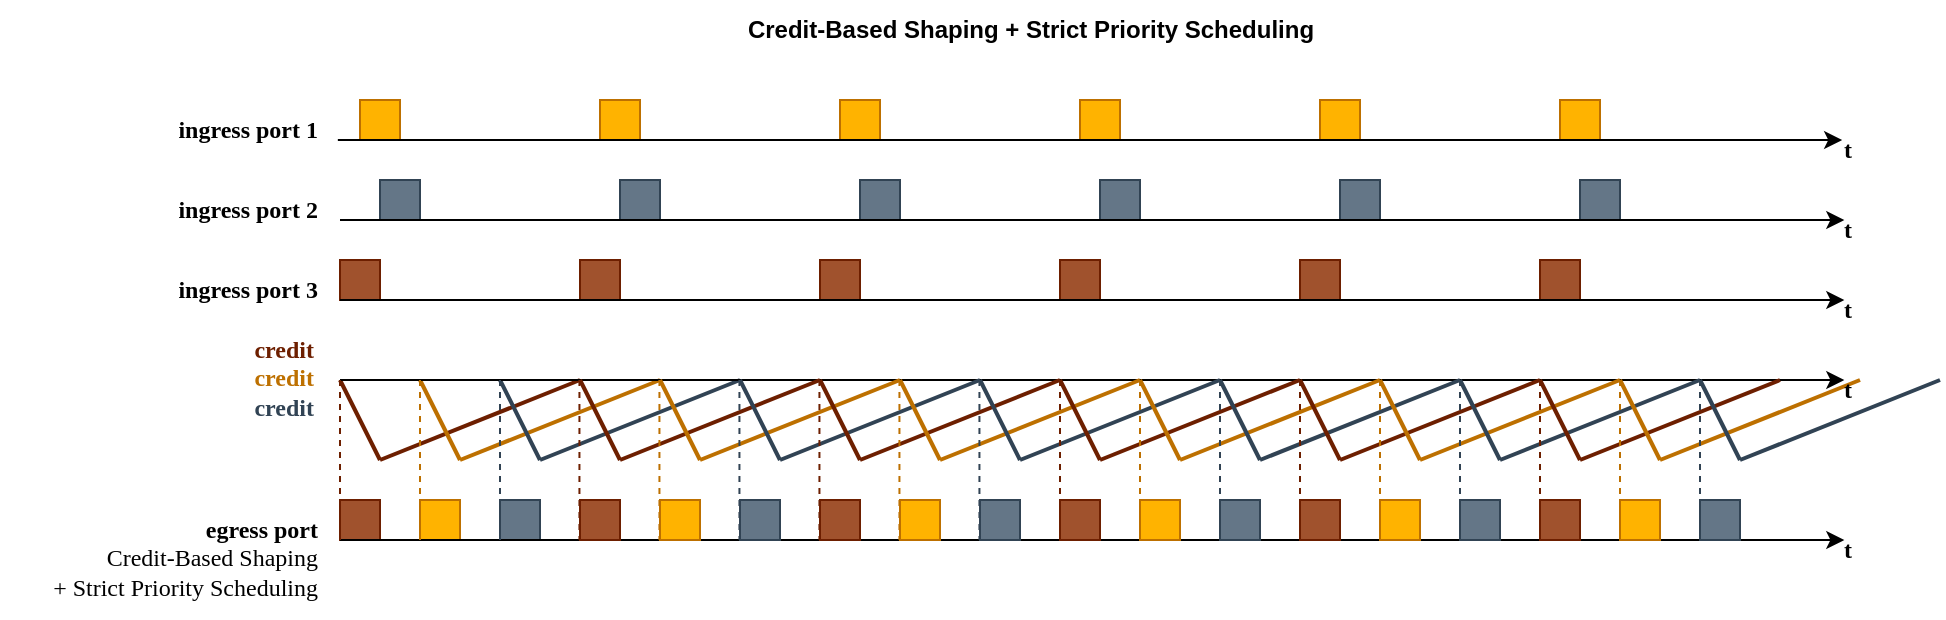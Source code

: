 <mxfile version="27.0.9">
  <diagram id="zRbqeLraV6NcUAKqtsca" name="Page-1">
    <mxGraphModel dx="970" dy="660" grid="1" gridSize="10" guides="1" tooltips="1" connect="1" arrows="1" fold="1" page="1" pageScale="1" pageWidth="827" pageHeight="1169" background="#ffffff" math="0" shadow="0">
      <root>
        <mxCell id="0" />
        <mxCell id="1" parent="0" />
        <mxCell id="Axhu6hIH_rqUG2sfCTC3-105" value="" style="endArrow=none;html=1;rounded=0;exitX=0;exitY=1;exitDx=0;exitDy=0;fillColor=#a0522d;strokeColor=#6D1F00;strokeWidth=2;" parent="1" edge="1">
          <mxGeometry width="50" height="50" relative="1" as="geometry">
            <mxPoint x="230" y="270" as="sourcePoint" />
            <mxPoint x="250" y="310" as="targetPoint" />
          </mxGeometry>
        </mxCell>
        <mxCell id="Axhu6hIH_rqUG2sfCTC3-106" value="" style="endArrow=none;html=1;rounded=0;fillColor=#a0522d;strokeColor=#6D1F00;entryX=0;entryY=1;entryDx=0;entryDy=0;strokeWidth=2;" parent="1" edge="1">
          <mxGeometry width="50" height="50" relative="1" as="geometry">
            <mxPoint x="250" y="310" as="sourcePoint" />
            <mxPoint x="350" y="270" as="targetPoint" />
          </mxGeometry>
        </mxCell>
        <mxCell id="Axhu6hIH_rqUG2sfCTC3-107" value="" style="endArrow=none;html=1;rounded=0;exitX=0;exitY=1;exitDx=0;exitDy=0;fillColor=#f0a30a;strokeColor=#BD7000;strokeWidth=2;" parent="1" edge="1">
          <mxGeometry width="50" height="50" relative="1" as="geometry">
            <mxPoint x="270" y="270" as="sourcePoint" />
            <mxPoint x="290" y="310" as="targetPoint" />
          </mxGeometry>
        </mxCell>
        <mxCell id="Axhu6hIH_rqUG2sfCTC3-108" value="" style="endArrow=none;html=1;rounded=0;fillColor=#f0a30a;strokeColor=#BD7000;entryX=0;entryY=1;entryDx=0;entryDy=0;strokeWidth=2;" parent="1" edge="1">
          <mxGeometry width="50" height="50" relative="1" as="geometry">
            <mxPoint x="290" y="310" as="sourcePoint" />
            <mxPoint x="390" y="270" as="targetPoint" />
          </mxGeometry>
        </mxCell>
        <mxCell id="Axhu6hIH_rqUG2sfCTC3-109" value="" style="endArrow=none;html=1;rounded=0;exitX=0;exitY=1;exitDx=0;exitDy=0;fillColor=#647687;strokeColor=#314354;strokeWidth=2;" parent="1" edge="1">
          <mxGeometry width="50" height="50" relative="1" as="geometry">
            <mxPoint x="310" y="270" as="sourcePoint" />
            <mxPoint x="330" y="310" as="targetPoint" />
          </mxGeometry>
        </mxCell>
        <mxCell id="Axhu6hIH_rqUG2sfCTC3-110" value="" style="endArrow=none;html=1;rounded=0;fillColor=#647687;strokeColor=#314354;entryX=0;entryY=1;entryDx=0;entryDy=0;strokeWidth=2;" parent="1" edge="1">
          <mxGeometry width="50" height="50" relative="1" as="geometry">
            <mxPoint x="330" y="310" as="sourcePoint" />
            <mxPoint x="430" y="270" as="targetPoint" />
          </mxGeometry>
        </mxCell>
        <mxCell id="Axhu6hIH_rqUG2sfCTC3-111" value="" style="endArrow=classic;html=1;rounded=0;strokeColor=#000000;fontColor=#FFFFFF;labelBackgroundColor=none;" parent="1" edge="1">
          <mxGeometry width="50" height="50" relative="1" as="geometry">
            <mxPoint x="230" y="270" as="sourcePoint" />
            <mxPoint x="982.162" y="270" as="targetPoint" />
          </mxGeometry>
        </mxCell>
        <mxCell id="Axhu6hIH_rqUG2sfCTC3-112" value="&lt;font style=&quot;&quot; face=&quot;Times New Roman&quot;&gt;&lt;font style=&quot;&quot;&gt;&lt;b&gt;egress port&lt;/b&gt;&lt;br&gt;Credit-Based Shaping &lt;br&gt;+ Strict Priority Scheduling&lt;/font&gt;&lt;/font&gt;" style="text;html=1;align=right;verticalAlign=middle;resizable=0;points=[];autosize=1;strokeColor=none;fillColor=none;fontColor=#000000;" parent="1" vertex="1">
          <mxGeometry x="60" y="329" width="160" height="60" as="geometry" />
        </mxCell>
        <mxCell id="Axhu6hIH_rqUG2sfCTC3-113" value="&lt;b&gt;&lt;font face=&quot;Times New Roman&quot;&gt;&lt;font&gt;t&lt;/font&gt;&lt;/font&gt;&lt;/b&gt;" style="text;html=1;align=left;verticalAlign=middle;resizable=0;points=[];autosize=1;strokeColor=none;fillColor=none;fontColor=#000000;labelBackgroundColor=none;" parent="1" vertex="1">
          <mxGeometry x="980" y="140" width="30" height="30" as="geometry" />
        </mxCell>
        <mxCell id="Axhu6hIH_rqUG2sfCTC3-114" value="" style="endArrow=none;html=1;rounded=0;exitX=0;exitY=1;exitDx=0;exitDy=0;fillColor=#a0522d;strokeColor=#6D1F00;strokeWidth=2;" parent="1" edge="1">
          <mxGeometry width="50" height="50" relative="1" as="geometry">
            <mxPoint x="350" y="270" as="sourcePoint" />
            <mxPoint x="370" y="310" as="targetPoint" />
          </mxGeometry>
        </mxCell>
        <mxCell id="Axhu6hIH_rqUG2sfCTC3-115" value="" style="endArrow=none;html=1;rounded=0;fillColor=#a0522d;strokeColor=#6D1F00;entryX=0;entryY=1;entryDx=0;entryDy=0;strokeWidth=2;" parent="1" edge="1">
          <mxGeometry width="50" height="50" relative="1" as="geometry">
            <mxPoint x="370" y="310" as="sourcePoint" />
            <mxPoint x="470" y="270" as="targetPoint" />
          </mxGeometry>
        </mxCell>
        <mxCell id="Axhu6hIH_rqUG2sfCTC3-116" value="" style="endArrow=none;html=1;rounded=0;exitX=0;exitY=1;exitDx=0;exitDy=0;fillColor=#f0a30a;strokeColor=#BD7000;strokeWidth=2;" parent="1" edge="1">
          <mxGeometry width="50" height="50" relative="1" as="geometry">
            <mxPoint x="390" y="270" as="sourcePoint" />
            <mxPoint x="410" y="310" as="targetPoint" />
          </mxGeometry>
        </mxCell>
        <mxCell id="Axhu6hIH_rqUG2sfCTC3-117" value="" style="endArrow=none;html=1;rounded=0;fillColor=#f0a30a;strokeColor=#BD7000;entryX=0;entryY=1;entryDx=0;entryDy=0;strokeWidth=2;" parent="1" edge="1">
          <mxGeometry width="50" height="50" relative="1" as="geometry">
            <mxPoint x="410" y="310" as="sourcePoint" />
            <mxPoint x="510" y="270" as="targetPoint" />
          </mxGeometry>
        </mxCell>
        <mxCell id="Axhu6hIH_rqUG2sfCTC3-118" value="" style="endArrow=none;html=1;rounded=0;exitX=0;exitY=1;exitDx=0;exitDy=0;fillColor=#647687;strokeColor=#314354;strokeWidth=2;" parent="1" edge="1">
          <mxGeometry width="50" height="50" relative="1" as="geometry">
            <mxPoint x="430" y="270" as="sourcePoint" />
            <mxPoint x="450" y="310" as="targetPoint" />
          </mxGeometry>
        </mxCell>
        <mxCell id="Axhu6hIH_rqUG2sfCTC3-119" value="" style="endArrow=none;html=1;rounded=0;fillColor=#647687;strokeColor=#314354;entryX=0;entryY=1;entryDx=0;entryDy=0;strokeWidth=2;" parent="1" edge="1">
          <mxGeometry width="50" height="50" relative="1" as="geometry">
            <mxPoint x="450" y="310" as="sourcePoint" />
            <mxPoint x="550" y="270" as="targetPoint" />
          </mxGeometry>
        </mxCell>
        <mxCell id="Axhu6hIH_rqUG2sfCTC3-120" value="" style="endArrow=none;html=1;rounded=0;exitX=0;exitY=1;exitDx=0;exitDy=0;fillColor=#a0522d;strokeColor=#6D1F00;strokeWidth=2;" parent="1" edge="1">
          <mxGeometry width="50" height="50" relative="1" as="geometry">
            <mxPoint x="470" y="270" as="sourcePoint" />
            <mxPoint x="490" y="310" as="targetPoint" />
          </mxGeometry>
        </mxCell>
        <mxCell id="Axhu6hIH_rqUG2sfCTC3-121" value="" style="endArrow=none;html=1;rounded=0;fillColor=#a0522d;strokeColor=#6D1F00;entryX=0;entryY=1;entryDx=0;entryDy=0;strokeWidth=2;" parent="1" edge="1">
          <mxGeometry width="50" height="50" relative="1" as="geometry">
            <mxPoint x="490" y="310" as="sourcePoint" />
            <mxPoint x="590" y="270" as="targetPoint" />
          </mxGeometry>
        </mxCell>
        <mxCell id="Axhu6hIH_rqUG2sfCTC3-122" value="" style="endArrow=none;html=1;rounded=0;exitX=0;exitY=1;exitDx=0;exitDy=0;fillColor=#f0a30a;strokeColor=#BD7000;strokeWidth=2;" parent="1" edge="1">
          <mxGeometry width="50" height="50" relative="1" as="geometry">
            <mxPoint x="510" y="270" as="sourcePoint" />
            <mxPoint x="530" y="310" as="targetPoint" />
          </mxGeometry>
        </mxCell>
        <mxCell id="Axhu6hIH_rqUG2sfCTC3-123" value="" style="endArrow=none;html=1;rounded=0;fillColor=#f0a30a;strokeColor=#BD7000;entryX=0;entryY=1;entryDx=0;entryDy=0;strokeWidth=2;" parent="1" edge="1">
          <mxGeometry width="50" height="50" relative="1" as="geometry">
            <mxPoint x="530" y="310" as="sourcePoint" />
            <mxPoint x="630" y="270" as="targetPoint" />
          </mxGeometry>
        </mxCell>
        <mxCell id="Axhu6hIH_rqUG2sfCTC3-124" value="" style="endArrow=none;html=1;rounded=0;exitX=0;exitY=1;exitDx=0;exitDy=0;fillColor=#647687;strokeColor=#314354;strokeWidth=2;" parent="1" edge="1">
          <mxGeometry width="50" height="50" relative="1" as="geometry">
            <mxPoint x="550" y="270" as="sourcePoint" />
            <mxPoint x="570" y="310" as="targetPoint" />
          </mxGeometry>
        </mxCell>
        <mxCell id="Axhu6hIH_rqUG2sfCTC3-125" value="" style="endArrow=none;html=1;rounded=0;fillColor=#647687;strokeColor=#314354;entryX=0;entryY=1;entryDx=0;entryDy=0;strokeWidth=2;" parent="1" edge="1">
          <mxGeometry width="50" height="50" relative="1" as="geometry">
            <mxPoint x="570" y="310" as="sourcePoint" />
            <mxPoint x="670" y="270" as="targetPoint" />
          </mxGeometry>
        </mxCell>
        <mxCell id="Axhu6hIH_rqUG2sfCTC3-126" value="" style="endArrow=none;html=1;rounded=0;exitX=0;exitY=1;exitDx=0;exitDy=0;fillColor=#a0522d;strokeColor=#6D1F00;strokeWidth=2;" parent="1" edge="1">
          <mxGeometry width="50" height="50" relative="1" as="geometry">
            <mxPoint x="590" y="270" as="sourcePoint" />
            <mxPoint x="610" y="310" as="targetPoint" />
          </mxGeometry>
        </mxCell>
        <mxCell id="Axhu6hIH_rqUG2sfCTC3-127" value="" style="endArrow=none;html=1;rounded=0;fillColor=#a0522d;strokeColor=#6D1F00;entryX=0;entryY=1;entryDx=0;entryDy=0;strokeWidth=2;" parent="1" edge="1">
          <mxGeometry width="50" height="50" relative="1" as="geometry">
            <mxPoint x="610" y="310" as="sourcePoint" />
            <mxPoint x="710" y="270" as="targetPoint" />
          </mxGeometry>
        </mxCell>
        <mxCell id="Axhu6hIH_rqUG2sfCTC3-128" value="" style="endArrow=none;html=1;rounded=0;exitX=0;exitY=1;exitDx=0;exitDy=0;fillColor=#f0a30a;strokeColor=#BD7000;strokeWidth=2;" parent="1" edge="1">
          <mxGeometry width="50" height="50" relative="1" as="geometry">
            <mxPoint x="630" y="270" as="sourcePoint" />
            <mxPoint x="650" y="310" as="targetPoint" />
          </mxGeometry>
        </mxCell>
        <mxCell id="Axhu6hIH_rqUG2sfCTC3-129" value="" style="endArrow=none;html=1;rounded=0;fillColor=#f0a30a;strokeColor=#BD7000;entryX=0;entryY=1;entryDx=0;entryDy=0;strokeWidth=2;" parent="1" edge="1">
          <mxGeometry width="50" height="50" relative="1" as="geometry">
            <mxPoint x="650" y="310" as="sourcePoint" />
            <mxPoint x="750" y="270" as="targetPoint" />
          </mxGeometry>
        </mxCell>
        <mxCell id="Axhu6hIH_rqUG2sfCTC3-130" value="" style="endArrow=none;html=1;rounded=0;exitX=0;exitY=1;exitDx=0;exitDy=0;fillColor=#647687;strokeColor=#314354;strokeWidth=2;" parent="1" edge="1">
          <mxGeometry width="50" height="50" relative="1" as="geometry">
            <mxPoint x="670" y="270" as="sourcePoint" />
            <mxPoint x="690" y="310" as="targetPoint" />
          </mxGeometry>
        </mxCell>
        <mxCell id="Axhu6hIH_rqUG2sfCTC3-131" value="" style="endArrow=none;html=1;rounded=0;fillColor=#647687;strokeColor=#314354;entryX=0;entryY=1;entryDx=0;entryDy=0;strokeWidth=2;" parent="1" edge="1">
          <mxGeometry width="50" height="50" relative="1" as="geometry">
            <mxPoint x="690" y="310" as="sourcePoint" />
            <mxPoint x="790" y="270" as="targetPoint" />
          </mxGeometry>
        </mxCell>
        <mxCell id="Axhu6hIH_rqUG2sfCTC3-132" value="" style="endArrow=none;html=1;rounded=0;exitX=0;exitY=1;exitDx=0;exitDy=0;fillColor=#a0522d;strokeColor=#6D1F00;strokeWidth=2;" parent="1" edge="1">
          <mxGeometry width="50" height="50" relative="1" as="geometry">
            <mxPoint x="710" y="270" as="sourcePoint" />
            <mxPoint x="730" y="310" as="targetPoint" />
          </mxGeometry>
        </mxCell>
        <mxCell id="Axhu6hIH_rqUG2sfCTC3-133" value="" style="endArrow=none;html=1;rounded=0;fillColor=#a0522d;strokeColor=#6D1F00;entryX=0;entryY=1;entryDx=0;entryDy=0;strokeWidth=2;" parent="1" edge="1">
          <mxGeometry width="50" height="50" relative="1" as="geometry">
            <mxPoint x="730" y="310" as="sourcePoint" />
            <mxPoint x="830" y="270" as="targetPoint" />
          </mxGeometry>
        </mxCell>
        <mxCell id="Axhu6hIH_rqUG2sfCTC3-134" value="" style="endArrow=none;html=1;rounded=0;exitX=0;exitY=1;exitDx=0;exitDy=0;fillColor=#f0a30a;strokeColor=#BD7000;strokeWidth=2;" parent="1" edge="1">
          <mxGeometry width="50" height="50" relative="1" as="geometry">
            <mxPoint x="750" y="270" as="sourcePoint" />
            <mxPoint x="770" y="310" as="targetPoint" />
          </mxGeometry>
        </mxCell>
        <mxCell id="Axhu6hIH_rqUG2sfCTC3-135" value="" style="endArrow=none;html=1;rounded=0;fillColor=#f0a30a;strokeColor=#BD7000;entryX=0;entryY=1;entryDx=0;entryDy=0;strokeWidth=2;" parent="1" edge="1">
          <mxGeometry width="50" height="50" relative="1" as="geometry">
            <mxPoint x="770" y="310" as="sourcePoint" />
            <mxPoint x="870" y="270" as="targetPoint" />
          </mxGeometry>
        </mxCell>
        <mxCell id="Axhu6hIH_rqUG2sfCTC3-136" value="" style="endArrow=none;html=1;rounded=0;exitX=0;exitY=1;exitDx=0;exitDy=0;fillColor=#647687;strokeColor=#314354;strokeWidth=2;" parent="1" edge="1">
          <mxGeometry width="50" height="50" relative="1" as="geometry">
            <mxPoint x="790" y="270" as="sourcePoint" />
            <mxPoint x="810" y="310" as="targetPoint" />
          </mxGeometry>
        </mxCell>
        <mxCell id="Axhu6hIH_rqUG2sfCTC3-137" value="" style="endArrow=none;html=1;rounded=0;fillColor=#647687;strokeColor=#314354;entryX=0;entryY=1;entryDx=0;entryDy=0;strokeWidth=2;" parent="1" edge="1">
          <mxGeometry width="50" height="50" relative="1" as="geometry">
            <mxPoint x="810" y="310" as="sourcePoint" />
            <mxPoint x="910" y="270" as="targetPoint" />
          </mxGeometry>
        </mxCell>
        <mxCell id="Axhu6hIH_rqUG2sfCTC3-138" value="" style="endArrow=none;html=1;rounded=0;exitX=0;exitY=1;exitDx=0;exitDy=0;fillColor=#a0522d;strokeColor=#6D1F00;strokeWidth=2;" parent="1" edge="1">
          <mxGeometry width="50" height="50" relative="1" as="geometry">
            <mxPoint x="830" y="270" as="sourcePoint" />
            <mxPoint x="850" y="310" as="targetPoint" />
          </mxGeometry>
        </mxCell>
        <mxCell id="Axhu6hIH_rqUG2sfCTC3-139" value="" style="endArrow=none;html=1;rounded=0;fillColor=#a0522d;strokeColor=#6D1F00;entryX=0;entryY=1;entryDx=0;entryDy=0;strokeWidth=2;" parent="1" edge="1">
          <mxGeometry width="50" height="50" relative="1" as="geometry">
            <mxPoint x="850" y="310" as="sourcePoint" />
            <mxPoint x="950" y="270" as="targetPoint" />
          </mxGeometry>
        </mxCell>
        <mxCell id="Axhu6hIH_rqUG2sfCTC3-140" value="" style="endArrow=none;html=1;rounded=0;exitX=0;exitY=1;exitDx=0;exitDy=0;fillColor=#f0a30a;strokeColor=#BD7000;strokeWidth=2;" parent="1" edge="1">
          <mxGeometry width="50" height="50" relative="1" as="geometry">
            <mxPoint x="870" y="270" as="sourcePoint" />
            <mxPoint x="890" y="310" as="targetPoint" />
          </mxGeometry>
        </mxCell>
        <mxCell id="Axhu6hIH_rqUG2sfCTC3-141" value="" style="endArrow=none;html=1;rounded=0;fillColor=#f0a30a;strokeColor=#BD7000;entryX=0;entryY=1;entryDx=0;entryDy=0;strokeWidth=2;" parent="1" edge="1">
          <mxGeometry width="50" height="50" relative="1" as="geometry">
            <mxPoint x="890" y="310" as="sourcePoint" />
            <mxPoint x="990" y="270" as="targetPoint" />
          </mxGeometry>
        </mxCell>
        <mxCell id="Axhu6hIH_rqUG2sfCTC3-142" value="" style="endArrow=none;html=1;rounded=0;exitX=0;exitY=1;exitDx=0;exitDy=0;fillColor=#647687;strokeColor=#314354;strokeWidth=2;" parent="1" edge="1">
          <mxGeometry width="50" height="50" relative="1" as="geometry">
            <mxPoint x="910" y="270" as="sourcePoint" />
            <mxPoint x="930" y="310" as="targetPoint" />
          </mxGeometry>
        </mxCell>
        <mxCell id="Axhu6hIH_rqUG2sfCTC3-143" value="" style="endArrow=none;html=1;rounded=0;fillColor=#647687;strokeColor=#314354;entryX=0;entryY=1;entryDx=0;entryDy=0;strokeWidth=2;" parent="1" edge="1">
          <mxGeometry width="50" height="50" relative="1" as="geometry">
            <mxPoint x="930" y="310" as="sourcePoint" />
            <mxPoint x="1030" y="270" as="targetPoint" />
          </mxGeometry>
        </mxCell>
        <mxCell id="Axhu6hIH_rqUG2sfCTC3-144" value="" style="rounded=0;whiteSpace=wrap;html=1;fillColor=#FFB300;fontColor=#000000;strokeColor=#BD7000;" parent="1" vertex="1">
          <mxGeometry x="270" y="330" width="20" height="20" as="geometry" />
        </mxCell>
        <mxCell id="Axhu6hIH_rqUG2sfCTC3-145" value="" style="rounded=0;whiteSpace=wrap;html=1;fillColor=#647687;fontColor=#ffffff;strokeColor=#314354;" parent="1" vertex="1">
          <mxGeometry x="310" y="330" width="20" height="20" as="geometry" />
        </mxCell>
        <mxCell id="Axhu6hIH_rqUG2sfCTC3-146" value="" style="rounded=0;whiteSpace=wrap;html=1;fillColor=#a0522d;fontColor=#ffffff;strokeColor=#6D1F00;" parent="1" vertex="1">
          <mxGeometry x="230" y="330" width="20" height="20" as="geometry" />
        </mxCell>
        <mxCell id="Axhu6hIH_rqUG2sfCTC3-147" value="" style="endArrow=classic;html=1;rounded=0;strokeColor=#000000;fontColor=#FFFFFF;labelBackgroundColor=none;" parent="1" edge="1">
          <mxGeometry width="50" height="50" relative="1" as="geometry">
            <mxPoint x="230" y="350" as="sourcePoint" />
            <mxPoint x="982.162" y="350" as="targetPoint" />
          </mxGeometry>
        </mxCell>
        <mxCell id="Axhu6hIH_rqUG2sfCTC3-148" value="" style="rounded=0;whiteSpace=wrap;html=1;fillColor=#FFB300;fontColor=#000000;strokeColor=#BD7000;" parent="1" vertex="1">
          <mxGeometry x="390" y="330" width="20" height="20" as="geometry" />
        </mxCell>
        <mxCell id="Axhu6hIH_rqUG2sfCTC3-149" value="" style="rounded=0;whiteSpace=wrap;html=1;fillColor=#647687;fontColor=#ffffff;strokeColor=#314354;" parent="1" vertex="1">
          <mxGeometry x="430" y="330" width="20" height="20" as="geometry" />
        </mxCell>
        <mxCell id="Axhu6hIH_rqUG2sfCTC3-150" value="" style="rounded=0;whiteSpace=wrap;html=1;fillColor=#a0522d;fontColor=#ffffff;strokeColor=#6D1F00;" parent="1" vertex="1">
          <mxGeometry x="350" y="330" width="20" height="20" as="geometry" />
        </mxCell>
        <mxCell id="Axhu6hIH_rqUG2sfCTC3-151" value="" style="rounded=0;whiteSpace=wrap;html=1;fillColor=#FFB300;fontColor=#000000;strokeColor=#BD7000;" parent="1" vertex="1">
          <mxGeometry x="510" y="330" width="20" height="20" as="geometry" />
        </mxCell>
        <mxCell id="Axhu6hIH_rqUG2sfCTC3-152" value="" style="rounded=0;whiteSpace=wrap;html=1;fillColor=#647687;fontColor=#ffffff;strokeColor=#314354;" parent="1" vertex="1">
          <mxGeometry x="550" y="330" width="20" height="20" as="geometry" />
        </mxCell>
        <mxCell id="Axhu6hIH_rqUG2sfCTC3-153" value="" style="rounded=0;whiteSpace=wrap;html=1;fillColor=#a0522d;fontColor=#ffffff;strokeColor=#6D1F00;" parent="1" vertex="1">
          <mxGeometry x="470" y="330" width="20" height="20" as="geometry" />
        </mxCell>
        <mxCell id="Axhu6hIH_rqUG2sfCTC3-154" value="" style="rounded=0;whiteSpace=wrap;html=1;fillColor=#FFB300;fontColor=#000000;strokeColor=#BD7000;" parent="1" vertex="1">
          <mxGeometry x="630" y="330" width="20" height="20" as="geometry" />
        </mxCell>
        <mxCell id="Axhu6hIH_rqUG2sfCTC3-155" value="" style="rounded=0;whiteSpace=wrap;html=1;fillColor=#647687;fontColor=#ffffff;strokeColor=#314354;" parent="1" vertex="1">
          <mxGeometry x="670" y="330" width="20" height="20" as="geometry" />
        </mxCell>
        <mxCell id="Axhu6hIH_rqUG2sfCTC3-156" value="" style="rounded=0;whiteSpace=wrap;html=1;fillColor=#a0522d;fontColor=#ffffff;strokeColor=#6D1F00;" parent="1" vertex="1">
          <mxGeometry x="590" y="330" width="20" height="20" as="geometry" />
        </mxCell>
        <mxCell id="Axhu6hIH_rqUG2sfCTC3-157" value="" style="rounded=0;whiteSpace=wrap;html=1;fillColor=#FFB300;fontColor=#000000;strokeColor=#BD7000;" parent="1" vertex="1">
          <mxGeometry x="750" y="330" width="20" height="20" as="geometry" />
        </mxCell>
        <mxCell id="Axhu6hIH_rqUG2sfCTC3-158" value="" style="rounded=0;whiteSpace=wrap;html=1;fillColor=#647687;fontColor=#ffffff;strokeColor=#314354;" parent="1" vertex="1">
          <mxGeometry x="790" y="330" width="20" height="20" as="geometry" />
        </mxCell>
        <mxCell id="Axhu6hIH_rqUG2sfCTC3-159" value="" style="rounded=0;whiteSpace=wrap;html=1;fillColor=#a0522d;fontColor=#ffffff;strokeColor=#6D1F00;" parent="1" vertex="1">
          <mxGeometry x="710" y="330" width="20" height="20" as="geometry" />
        </mxCell>
        <mxCell id="Axhu6hIH_rqUG2sfCTC3-160" value="" style="rounded=0;whiteSpace=wrap;html=1;fillColor=#FFB300;fontColor=#000000;strokeColor=#BD7000;" parent="1" vertex="1">
          <mxGeometry x="870" y="330" width="20" height="20" as="geometry" />
        </mxCell>
        <mxCell id="Axhu6hIH_rqUG2sfCTC3-161" value="" style="rounded=0;whiteSpace=wrap;html=1;fillColor=#647687;fontColor=#ffffff;strokeColor=#314354;" parent="1" vertex="1">
          <mxGeometry x="910" y="330" width="20" height="20" as="geometry" />
        </mxCell>
        <mxCell id="Axhu6hIH_rqUG2sfCTC3-162" value="" style="rounded=0;whiteSpace=wrap;html=1;fillColor=#a0522d;fontColor=#ffffff;strokeColor=#6D1F00;" parent="1" vertex="1">
          <mxGeometry x="830" y="330" width="20" height="20" as="geometry" />
        </mxCell>
        <mxCell id="Axhu6hIH_rqUG2sfCTC3-163" value="&lt;font face=&quot;Times New Roman&quot;&gt;&lt;b style=&quot;&quot;&gt;&lt;font color=&quot;#6d1f00&quot;&gt;credit&lt;/font&gt;&lt;br&gt;&lt;font color=&quot;#bd7000&quot;&gt;credit&lt;br&gt;&lt;/font&gt;&lt;font color=&quot;#314354&quot;&gt;credit&lt;/font&gt;&lt;br&gt;&lt;/b&gt;&lt;/font&gt;" style="text;html=1;align=right;verticalAlign=middle;resizable=0;points=[];autosize=1;strokeColor=none;fillColor=none;" parent="1" vertex="1">
          <mxGeometry x="168" y="239" width="50" height="60" as="geometry" />
        </mxCell>
        <mxCell id="Axhu6hIH_rqUG2sfCTC3-164" value="" style="endArrow=none;html=1;rounded=0;fillColor=#a0522d;strokeColor=#6D1F00;strokeWidth=1;entryX=0;entryY=1;entryDx=0;entryDy=0;dashed=1;" parent="1" target="Axhu6hIH_rqUG2sfCTC3-146" edge="1">
          <mxGeometry width="50" height="50" relative="1" as="geometry">
            <mxPoint x="230" y="270" as="sourcePoint" />
            <mxPoint x="260" y="320" as="targetPoint" />
          </mxGeometry>
        </mxCell>
        <mxCell id="Axhu6hIH_rqUG2sfCTC3-165" value="" style="endArrow=none;html=1;rounded=0;fillColor=#a0522d;strokeColor=#bd7000;strokeWidth=1;entryX=0;entryY=1;entryDx=0;entryDy=0;dashed=1;" parent="1" edge="1">
          <mxGeometry width="50" height="50" relative="1" as="geometry">
            <mxPoint x="270" y="270" as="sourcePoint" />
            <mxPoint x="270" y="350" as="targetPoint" />
          </mxGeometry>
        </mxCell>
        <mxCell id="Axhu6hIH_rqUG2sfCTC3-166" value="" style="endArrow=none;html=1;rounded=0;fillColor=#a0522d;strokeColor=#314354;strokeWidth=1;entryX=0;entryY=1;entryDx=0;entryDy=0;dashed=1;" parent="1" edge="1">
          <mxGeometry width="50" height="50" relative="1" as="geometry">
            <mxPoint x="310" y="270" as="sourcePoint" />
            <mxPoint x="310" y="350" as="targetPoint" />
          </mxGeometry>
        </mxCell>
        <mxCell id="Axhu6hIH_rqUG2sfCTC3-167" value="" style="endArrow=none;html=1;rounded=0;fillColor=#a0522d;strokeColor=#6D1F00;strokeWidth=1;entryX=0;entryY=1;entryDx=0;entryDy=0;dashed=1;" parent="1" edge="1">
          <mxGeometry width="50" height="50" relative="1" as="geometry">
            <mxPoint x="349.72" y="270" as="sourcePoint" />
            <mxPoint x="349.72" y="350" as="targetPoint" />
          </mxGeometry>
        </mxCell>
        <mxCell id="Axhu6hIH_rqUG2sfCTC3-168" value="" style="endArrow=none;html=1;rounded=0;fillColor=#a0522d;strokeColor=#bd7000;strokeWidth=1;entryX=0;entryY=1;entryDx=0;entryDy=0;dashed=1;" parent="1" edge="1">
          <mxGeometry width="50" height="50" relative="1" as="geometry">
            <mxPoint x="389.72" y="270" as="sourcePoint" />
            <mxPoint x="389.72" y="350" as="targetPoint" />
          </mxGeometry>
        </mxCell>
        <mxCell id="Axhu6hIH_rqUG2sfCTC3-169" value="" style="endArrow=none;html=1;rounded=0;fillColor=#a0522d;strokeColor=#314354;strokeWidth=1;entryX=0;entryY=1;entryDx=0;entryDy=0;dashed=1;" parent="1" edge="1">
          <mxGeometry width="50" height="50" relative="1" as="geometry">
            <mxPoint x="429.72" y="270" as="sourcePoint" />
            <mxPoint x="429.72" y="350" as="targetPoint" />
          </mxGeometry>
        </mxCell>
        <mxCell id="Axhu6hIH_rqUG2sfCTC3-170" value="" style="endArrow=none;html=1;rounded=0;fillColor=#a0522d;strokeColor=#6D1F00;strokeWidth=1;entryX=0;entryY=1;entryDx=0;entryDy=0;dashed=1;" parent="1" edge="1">
          <mxGeometry width="50" height="50" relative="1" as="geometry">
            <mxPoint x="469.72" y="270" as="sourcePoint" />
            <mxPoint x="469.72" y="350" as="targetPoint" />
          </mxGeometry>
        </mxCell>
        <mxCell id="Axhu6hIH_rqUG2sfCTC3-171" value="" style="endArrow=none;html=1;rounded=0;fillColor=#a0522d;strokeColor=#bd7000;strokeWidth=1;entryX=0;entryY=1;entryDx=0;entryDy=0;dashed=1;" parent="1" edge="1">
          <mxGeometry width="50" height="50" relative="1" as="geometry">
            <mxPoint x="509.72" y="270" as="sourcePoint" />
            <mxPoint x="509.72" y="350" as="targetPoint" />
          </mxGeometry>
        </mxCell>
        <mxCell id="Axhu6hIH_rqUG2sfCTC3-172" value="" style="endArrow=none;html=1;rounded=0;fillColor=#a0522d;strokeColor=#314354;strokeWidth=1;entryX=0;entryY=1;entryDx=0;entryDy=0;dashed=1;" parent="1" edge="1">
          <mxGeometry width="50" height="50" relative="1" as="geometry">
            <mxPoint x="549.72" y="270" as="sourcePoint" />
            <mxPoint x="549.72" y="350" as="targetPoint" />
          </mxGeometry>
        </mxCell>
        <mxCell id="Axhu6hIH_rqUG2sfCTC3-173" value="" style="endArrow=none;html=1;rounded=0;fillColor=#a0522d;strokeColor=#6D1F00;strokeWidth=1;entryX=0;entryY=1;entryDx=0;entryDy=0;dashed=1;" parent="1" edge="1">
          <mxGeometry width="50" height="50" relative="1" as="geometry">
            <mxPoint x="590" y="270" as="sourcePoint" />
            <mxPoint x="590" y="350" as="targetPoint" />
          </mxGeometry>
        </mxCell>
        <mxCell id="Axhu6hIH_rqUG2sfCTC3-174" value="" style="endArrow=none;html=1;rounded=0;fillColor=#a0522d;strokeColor=#bd7000;strokeWidth=1;entryX=0;entryY=1;entryDx=0;entryDy=0;dashed=1;" parent="1" edge="1">
          <mxGeometry width="50" height="50" relative="1" as="geometry">
            <mxPoint x="630" y="270" as="sourcePoint" />
            <mxPoint x="630" y="350" as="targetPoint" />
          </mxGeometry>
        </mxCell>
        <mxCell id="Axhu6hIH_rqUG2sfCTC3-175" value="" style="endArrow=none;html=1;rounded=0;fillColor=#a0522d;strokeColor=#314354;strokeWidth=1;entryX=0;entryY=1;entryDx=0;entryDy=0;dashed=1;" parent="1" edge="1">
          <mxGeometry width="50" height="50" relative="1" as="geometry">
            <mxPoint x="670" y="270" as="sourcePoint" />
            <mxPoint x="670" y="350" as="targetPoint" />
          </mxGeometry>
        </mxCell>
        <mxCell id="Axhu6hIH_rqUG2sfCTC3-176" value="" style="endArrow=none;html=1;rounded=0;fillColor=#a0522d;strokeColor=#6D1F00;strokeWidth=1;entryX=0;entryY=1;entryDx=0;entryDy=0;dashed=1;" parent="1" edge="1">
          <mxGeometry width="50" height="50" relative="1" as="geometry">
            <mxPoint x="710" y="270" as="sourcePoint" />
            <mxPoint x="710" y="350" as="targetPoint" />
          </mxGeometry>
        </mxCell>
        <mxCell id="Axhu6hIH_rqUG2sfCTC3-177" value="" style="endArrow=none;html=1;rounded=0;fillColor=#a0522d;strokeColor=#bd7000;strokeWidth=1;entryX=0;entryY=1;entryDx=0;entryDy=0;dashed=1;" parent="1" edge="1">
          <mxGeometry width="50" height="50" relative="1" as="geometry">
            <mxPoint x="750" y="270" as="sourcePoint" />
            <mxPoint x="750" y="350" as="targetPoint" />
          </mxGeometry>
        </mxCell>
        <mxCell id="Axhu6hIH_rqUG2sfCTC3-178" value="" style="endArrow=none;html=1;rounded=0;fillColor=#a0522d;strokeColor=#314354;strokeWidth=1;entryX=0;entryY=1;entryDx=0;entryDy=0;dashed=1;" parent="1" edge="1">
          <mxGeometry width="50" height="50" relative="1" as="geometry">
            <mxPoint x="790" y="270" as="sourcePoint" />
            <mxPoint x="790" y="350" as="targetPoint" />
          </mxGeometry>
        </mxCell>
        <mxCell id="Axhu6hIH_rqUG2sfCTC3-179" value="" style="endArrow=none;html=1;rounded=0;fillColor=#a0522d;strokeColor=#6D1F00;strokeWidth=1;entryX=0;entryY=1;entryDx=0;entryDy=0;dashed=1;" parent="1" edge="1">
          <mxGeometry width="50" height="50" relative="1" as="geometry">
            <mxPoint x="830" y="270" as="sourcePoint" />
            <mxPoint x="830" y="350" as="targetPoint" />
          </mxGeometry>
        </mxCell>
        <mxCell id="Axhu6hIH_rqUG2sfCTC3-180" value="" style="endArrow=none;html=1;rounded=0;fillColor=#a0522d;strokeColor=#bd7000;strokeWidth=1;entryX=0;entryY=1;entryDx=0;entryDy=0;dashed=1;" parent="1" edge="1">
          <mxGeometry width="50" height="50" relative="1" as="geometry">
            <mxPoint x="870" y="270" as="sourcePoint" />
            <mxPoint x="870" y="350" as="targetPoint" />
          </mxGeometry>
        </mxCell>
        <mxCell id="Axhu6hIH_rqUG2sfCTC3-181" value="" style="endArrow=none;html=1;rounded=0;fillColor=#a0522d;strokeColor=#314354;strokeWidth=1;entryX=0;entryY=1;entryDx=0;entryDy=0;dashed=1;" parent="1" edge="1">
          <mxGeometry width="50" height="50" relative="1" as="geometry">
            <mxPoint x="910" y="270" as="sourcePoint" />
            <mxPoint x="910" y="350" as="targetPoint" />
          </mxGeometry>
        </mxCell>
        <mxCell id="Axhu6hIH_rqUG2sfCTC3-182" value="" style="rounded=0;whiteSpace=wrap;html=1;fillColor=#FFB300;fontColor=#000000;strokeColor=#BD7000;" parent="1" vertex="1">
          <mxGeometry x="240" y="130" width="20" height="20" as="geometry" />
        </mxCell>
        <mxCell id="Axhu6hIH_rqUG2sfCTC3-183" value="" style="rounded=0;whiteSpace=wrap;html=1;fillColor=#FFB300;fontColor=#000000;strokeColor=#BD7000;" parent="1" vertex="1">
          <mxGeometry x="360" y="130" width="20" height="20" as="geometry" />
        </mxCell>
        <mxCell id="Axhu6hIH_rqUG2sfCTC3-184" value="" style="rounded=0;whiteSpace=wrap;html=1;fillColor=#647687;fontColor=#ffffff;strokeColor=#314354;" parent="1" vertex="1">
          <mxGeometry x="250" y="170" width="20" height="20" as="geometry" />
        </mxCell>
        <mxCell id="Axhu6hIH_rqUG2sfCTC3-185" value="" style="rounded=0;whiteSpace=wrap;html=1;fillColor=#647687;fontColor=#ffffff;strokeColor=#314354;" parent="1" vertex="1">
          <mxGeometry x="370" y="170" width="20" height="20" as="geometry" />
        </mxCell>
        <mxCell id="Axhu6hIH_rqUG2sfCTC3-186" value="" style="rounded=0;whiteSpace=wrap;html=1;fillColor=#FFB300;fontColor=#000000;strokeColor=#BD7000;" parent="1" vertex="1">
          <mxGeometry x="480" y="130" width="20" height="20" as="geometry" />
        </mxCell>
        <mxCell id="Axhu6hIH_rqUG2sfCTC3-187" value="" style="rounded=0;whiteSpace=wrap;html=1;fillColor=#FFB300;fontColor=#000000;strokeColor=#BD7000;" parent="1" vertex="1">
          <mxGeometry x="600" y="130" width="20" height="20" as="geometry" />
        </mxCell>
        <mxCell id="Axhu6hIH_rqUG2sfCTC3-188" value="" style="rounded=0;whiteSpace=wrap;html=1;fillColor=#647687;fontColor=#ffffff;strokeColor=#314354;" parent="1" vertex="1">
          <mxGeometry x="490" y="170" width="20" height="20" as="geometry" />
        </mxCell>
        <mxCell id="Axhu6hIH_rqUG2sfCTC3-189" value="" style="rounded=0;whiteSpace=wrap;html=1;fillColor=#647687;fontColor=#ffffff;strokeColor=#314354;" parent="1" vertex="1">
          <mxGeometry x="610" y="170" width="20" height="20" as="geometry" />
        </mxCell>
        <mxCell id="Axhu6hIH_rqUG2sfCTC3-190" value="" style="rounded=0;whiteSpace=wrap;html=1;fillColor=#a0522d;fontColor=#ffffff;strokeColor=#6D1F00;" parent="1" vertex="1">
          <mxGeometry x="230" y="210" width="20" height="20" as="geometry" />
        </mxCell>
        <mxCell id="Axhu6hIH_rqUG2sfCTC3-191" value="" style="rounded=0;whiteSpace=wrap;html=1;fillColor=#a0522d;fontColor=#ffffff;strokeColor=#6D1F00;" parent="1" vertex="1">
          <mxGeometry x="350" y="210" width="20" height="20" as="geometry" />
        </mxCell>
        <mxCell id="Axhu6hIH_rqUG2sfCTC3-192" value="" style="rounded=0;whiteSpace=wrap;html=1;fillColor=#a0522d;fontColor=#ffffff;strokeColor=#6D1F00;" parent="1" vertex="1">
          <mxGeometry x="470" y="210" width="20" height="20" as="geometry" />
        </mxCell>
        <mxCell id="Axhu6hIH_rqUG2sfCTC3-193" value="" style="rounded=0;whiteSpace=wrap;html=1;fillColor=#a0522d;fontColor=#ffffff;strokeColor=#6D1F00;" parent="1" vertex="1">
          <mxGeometry x="590" y="210" width="20" height="20" as="geometry" />
        </mxCell>
        <mxCell id="Axhu6hIH_rqUG2sfCTC3-194" value="" style="rounded=0;whiteSpace=wrap;html=1;fillColor=#FFB300;fontColor=#000000;strokeColor=#BD7000;" parent="1" vertex="1">
          <mxGeometry x="720" y="130" width="20" height="20" as="geometry" />
        </mxCell>
        <mxCell id="Axhu6hIH_rqUG2sfCTC3-195" value="" style="rounded=0;whiteSpace=wrap;html=1;fillColor=#FFB300;fontColor=#000000;strokeColor=#BD7000;" parent="1" vertex="1">
          <mxGeometry x="840" y="130" width="20" height="20" as="geometry" />
        </mxCell>
        <mxCell id="Axhu6hIH_rqUG2sfCTC3-196" value="" style="rounded=0;whiteSpace=wrap;html=1;fillColor=#647687;fontColor=#ffffff;strokeColor=#314354;" parent="1" vertex="1">
          <mxGeometry x="730" y="170" width="20" height="20" as="geometry" />
        </mxCell>
        <mxCell id="Axhu6hIH_rqUG2sfCTC3-197" value="" style="rounded=0;whiteSpace=wrap;html=1;fillColor=#647687;fontColor=#ffffff;strokeColor=#314354;" parent="1" vertex="1">
          <mxGeometry x="850" y="170" width="20" height="20" as="geometry" />
        </mxCell>
        <mxCell id="Axhu6hIH_rqUG2sfCTC3-198" value="" style="rounded=0;whiteSpace=wrap;html=1;fillColor=#a0522d;fontColor=#ffffff;strokeColor=#6D1F00;" parent="1" vertex="1">
          <mxGeometry x="710" y="210" width="20" height="20" as="geometry" />
        </mxCell>
        <mxCell id="Axhu6hIH_rqUG2sfCTC3-199" value="" style="rounded=0;whiteSpace=wrap;html=1;fillColor=#a0522d;fontColor=#ffffff;strokeColor=#6D1F00;" parent="1" vertex="1">
          <mxGeometry x="830" y="210" width="20" height="20" as="geometry" />
        </mxCell>
        <mxCell id="Axhu6hIH_rqUG2sfCTC3-200" value="" style="endArrow=classic;html=1;rounded=0;strokeColor=#000000;fontColor=#FFFFFF;labelBackgroundColor=none;" parent="1" edge="1">
          <mxGeometry width="50" height="50" relative="1" as="geometry">
            <mxPoint x="230" y="230" as="sourcePoint" />
            <mxPoint x="982.162" y="230" as="targetPoint" />
          </mxGeometry>
        </mxCell>
        <mxCell id="Axhu6hIH_rqUG2sfCTC3-201" value="" style="endArrow=classic;html=1;rounded=0;strokeColor=#000000;fontColor=#FFFFFF;labelBackgroundColor=none;" parent="1" edge="1">
          <mxGeometry width="50" height="50" relative="1" as="geometry">
            <mxPoint x="230" y="190" as="sourcePoint" />
            <mxPoint x="982.162" y="190" as="targetPoint" />
          </mxGeometry>
        </mxCell>
        <mxCell id="Axhu6hIH_rqUG2sfCTC3-202" value="" style="endArrow=classic;html=1;rounded=0;strokeColor=#000000;fontColor=#FFFFFF;labelBackgroundColor=none;" parent="1" edge="1">
          <mxGeometry width="50" height="50" relative="1" as="geometry">
            <mxPoint x="228.92" y="150" as="sourcePoint" />
            <mxPoint x="981.082" y="150" as="targetPoint" />
          </mxGeometry>
        </mxCell>
        <mxCell id="Axhu6hIH_rqUG2sfCTC3-203" value="&lt;b&gt;&lt;font face=&quot;Times New Roman&quot;&gt;&lt;font&gt;ingress port 1&lt;/font&gt;&lt;/font&gt;&lt;/b&gt;" style="text;html=1;align=right;verticalAlign=middle;resizable=0;points=[];autosize=1;strokeColor=none;fillColor=none;fontColor=#000000;" parent="1" vertex="1">
          <mxGeometry x="130" y="130" width="90" height="30" as="geometry" />
        </mxCell>
        <mxCell id="Axhu6hIH_rqUG2sfCTC3-204" value="&lt;b&gt;&lt;font face=&quot;Times New Roman&quot;&gt;&lt;font&gt;ingress port 2&lt;/font&gt;&lt;/font&gt;&lt;/b&gt;" style="text;html=1;align=right;verticalAlign=middle;resizable=0;points=[];autosize=1;strokeColor=none;fillColor=none;fontColor=#000000;" parent="1" vertex="1">
          <mxGeometry x="130" y="170" width="90" height="30" as="geometry" />
        </mxCell>
        <mxCell id="Axhu6hIH_rqUG2sfCTC3-205" value="&lt;b&gt;&lt;font face=&quot;Times New Roman&quot;&gt;&lt;font&gt;ingress port 3&lt;/font&gt;&lt;/font&gt;&lt;/b&gt;" style="text;html=1;align=right;verticalAlign=middle;resizable=0;points=[];autosize=1;strokeColor=none;fillColor=none;fontColor=#000000;" parent="1" vertex="1">
          <mxGeometry x="130" y="210" width="90" height="30" as="geometry" />
        </mxCell>
        <mxCell id="Axhu6hIH_rqUG2sfCTC3-206" value="&lt;b&gt;&lt;font face=&quot;Times New Roman&quot;&gt;&lt;font&gt;t&lt;/font&gt;&lt;/font&gt;&lt;/b&gt;" style="text;html=1;align=left;verticalAlign=middle;resizable=0;points=[];autosize=1;strokeColor=none;fillColor=none;fontColor=#000000;labelBackgroundColor=none;" parent="1" vertex="1">
          <mxGeometry x="980" y="180" width="30" height="30" as="geometry" />
        </mxCell>
        <mxCell id="Axhu6hIH_rqUG2sfCTC3-207" value="&lt;b&gt;&lt;font face=&quot;Times New Roman&quot;&gt;&lt;font&gt;t&lt;/font&gt;&lt;/font&gt;&lt;/b&gt;" style="text;html=1;align=left;verticalAlign=middle;resizable=0;points=[];autosize=1;strokeColor=none;fillColor=none;fontColor=#000000;labelBackgroundColor=none;" parent="1" vertex="1">
          <mxGeometry x="980" y="220" width="30" height="30" as="geometry" />
        </mxCell>
        <mxCell id="Axhu6hIH_rqUG2sfCTC3-208" value="&lt;b&gt;&lt;font face=&quot;Times New Roman&quot;&gt;&lt;font&gt;t&lt;/font&gt;&lt;/font&gt;&lt;/b&gt;" style="text;html=1;align=left;verticalAlign=middle;resizable=0;points=[];autosize=1;strokeColor=none;fillColor=none;fontColor=#000000;labelBackgroundColor=none;" parent="1" vertex="1">
          <mxGeometry x="980" y="260" width="30" height="30" as="geometry" />
        </mxCell>
        <mxCell id="Axhu6hIH_rqUG2sfCTC3-209" value="&lt;b&gt;&lt;font face=&quot;Times New Roman&quot;&gt;&lt;font&gt;t&lt;/font&gt;&lt;/font&gt;&lt;/b&gt;" style="text;html=1;align=left;verticalAlign=middle;resizable=0;points=[];autosize=1;strokeColor=none;fillColor=none;fontColor=#000000;labelBackgroundColor=none;" parent="1" vertex="1">
          <mxGeometry x="980" y="340" width="30" height="30" as="geometry" />
        </mxCell>
        <mxCell id="Axhu6hIH_rqUG2sfCTC3-210" value="&lt;b&gt;Credit-Based Shaping + Strict Priority Scheduling&lt;/b&gt;" style="text;html=1;align=center;verticalAlign=middle;resizable=0;points=[];autosize=1;strokeColor=none;fillColor=none;fontColor=#000000;" parent="1" vertex="1">
          <mxGeometry x="420" y="80" width="310" height="30" as="geometry" />
        </mxCell>
      </root>
    </mxGraphModel>
  </diagram>
</mxfile>

